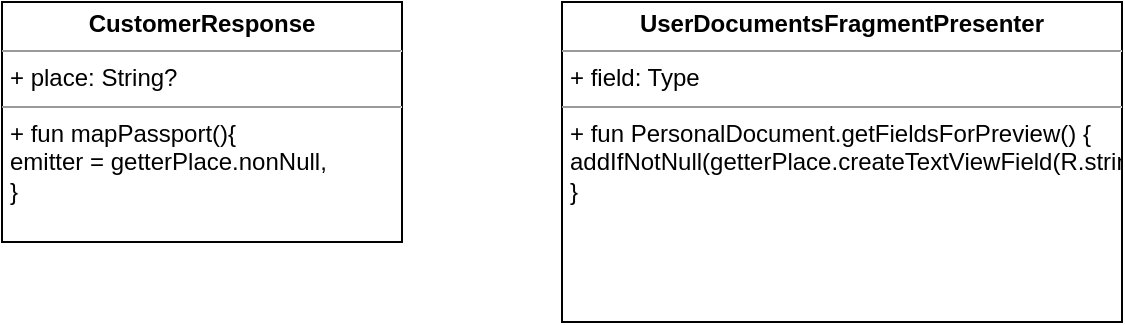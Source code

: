 <mxfile version="15.9.4" type="github">
  <diagram id="OYZMxvwc5ZSAcoFzz2Hs" name="Page-1">
    <mxGraphModel dx="943" dy="547" grid="1" gridSize="10" guides="1" tooltips="1" connect="1" arrows="1" fold="1" page="1" pageScale="1" pageWidth="827" pageHeight="1169" math="0" shadow="0">
      <root>
        <mxCell id="0" />
        <mxCell id="1" parent="0" />
        <mxCell id="gUj8qP_JYnaqMpo3-hC0-1" value="&lt;p style=&quot;margin: 0px ; margin-top: 4px ; text-align: center&quot;&gt;&lt;b&gt;CustomerResponse&lt;/b&gt;&lt;/p&gt;&lt;hr size=&quot;1&quot;&gt;&lt;p style=&quot;margin: 0px ; margin-left: 4px&quot;&gt;+ place: String?&lt;/p&gt;&lt;hr size=&quot;1&quot;&gt;&lt;p style=&quot;margin: 0px ; margin-left: 4px&quot;&gt;+ fun mapPassport(){&lt;/p&gt;&lt;p style=&quot;margin: 0px ; margin-left: 4px&quot;&gt;emitter = getterPlace.nonNull,&lt;br&gt;&lt;/p&gt;&lt;p style=&quot;margin: 0px ; margin-left: 4px&quot;&gt;}&lt;br&gt;&lt;/p&gt;" style="verticalAlign=top;align=left;overflow=fill;fontSize=12;fontFamily=Helvetica;html=1;" vertex="1" parent="1">
          <mxGeometry x="80" y="80" width="200" height="120" as="geometry" />
        </mxCell>
        <mxCell id="gUj8qP_JYnaqMpo3-hC0-2" value="&lt;p style=&quot;margin: 0px ; margin-top: 4px ; text-align: center&quot;&gt;&lt;b&gt;UserDocumentsFragmentPresenter&lt;/b&gt;&lt;/p&gt;&lt;hr size=&quot;1&quot;&gt;&lt;p style=&quot;margin: 0px ; margin-left: 4px&quot;&gt;+ field: Type&lt;/p&gt;&lt;hr size=&quot;1&quot;&gt;&lt;p style=&quot;margin: 0px ; margin-left: 4px&quot;&gt;+ fun PersonalDocument.getFieldsForPreview() {&lt;/p&gt;&lt;p style=&quot;margin: 0px ; margin-left: 4px&quot;&gt;addIfNotNull(getterPlace.createTextViewField(R.string.passport_issuing_authority_text))&lt;/p&gt;&lt;p style=&quot;margin: 0px ; margin-left: 4px&quot;&gt;}&lt;br&gt;&lt;/p&gt;" style="verticalAlign=top;align=left;overflow=fill;fontSize=12;fontFamily=Helvetica;html=1;" vertex="1" parent="1">
          <mxGeometry x="360" y="80" width="280" height="160" as="geometry" />
        </mxCell>
      </root>
    </mxGraphModel>
  </diagram>
</mxfile>
